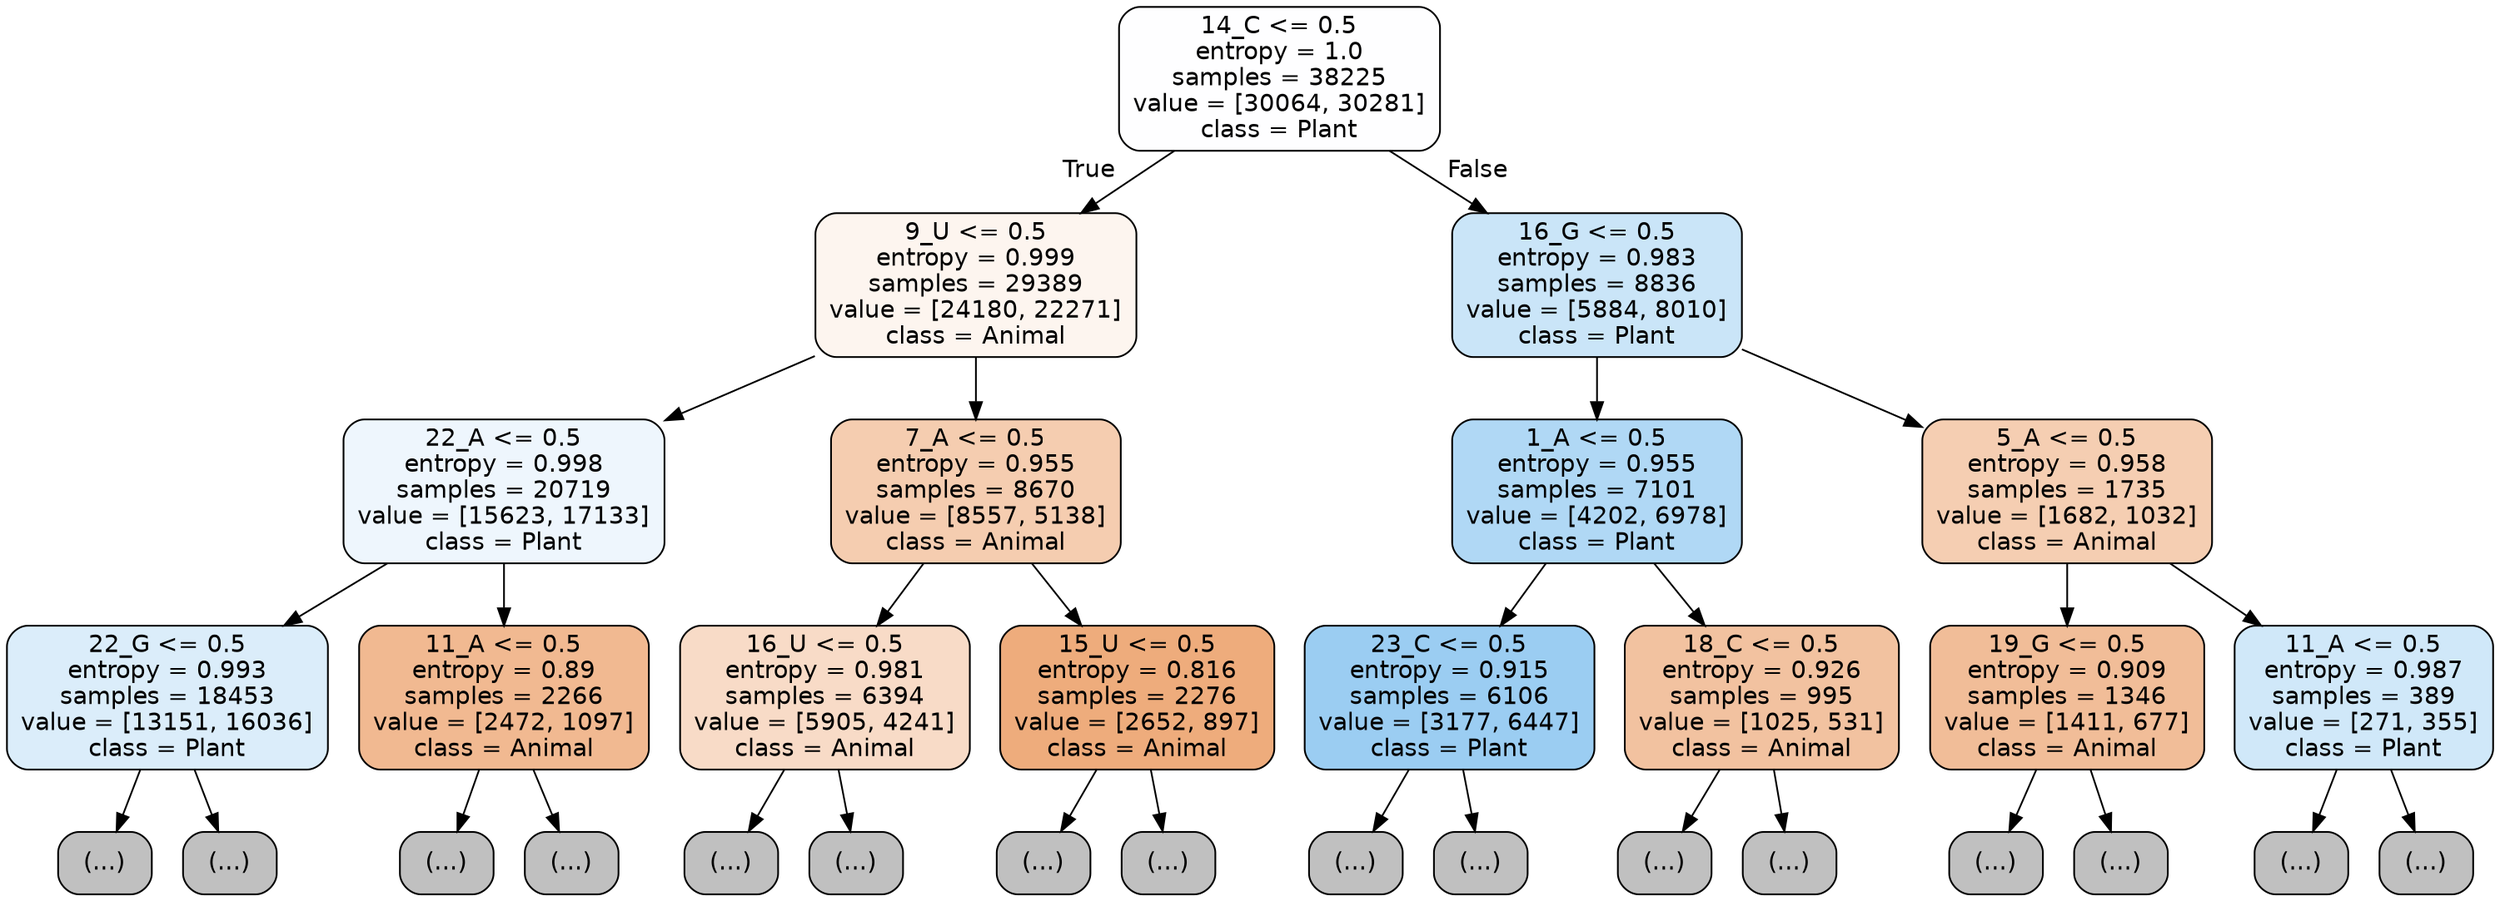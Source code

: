 digraph Tree {
node [shape=box, style="filled, rounded", color="black", fontname="helvetica"] ;
edge [fontname="helvetica"] ;
0 [label="14_C <= 0.5\nentropy = 1.0\nsamples = 38225\nvalue = [30064, 30281]\nclass = Plant", fillcolor="#fefeff"] ;
1 [label="9_U <= 0.5\nentropy = 0.999\nsamples = 29389\nvalue = [24180, 22271]\nclass = Animal", fillcolor="#fdf5ef"] ;
0 -> 1 [labeldistance=2.5, labelangle=45, headlabel="True"] ;
2 [label="22_A <= 0.5\nentropy = 0.998\nsamples = 20719\nvalue = [15623, 17133]\nclass = Plant", fillcolor="#eef6fd"] ;
1 -> 2 ;
3 [label="22_G <= 0.5\nentropy = 0.993\nsamples = 18453\nvalue = [13151, 16036]\nclass = Plant", fillcolor="#dbedfa"] ;
2 -> 3 ;
4 [label="(...)", fillcolor="#C0C0C0"] ;
3 -> 4 ;
7059 [label="(...)", fillcolor="#C0C0C0"] ;
3 -> 7059 ;
8208 [label="11_A <= 0.5\nentropy = 0.89\nsamples = 2266\nvalue = [2472, 1097]\nclass = Animal", fillcolor="#f1b991"] ;
2 -> 8208 ;
8209 [label="(...)", fillcolor="#C0C0C0"] ;
8208 -> 8209 ;
9074 [label="(...)", fillcolor="#C0C0C0"] ;
8208 -> 9074 ;
9351 [label="7_A <= 0.5\nentropy = 0.955\nsamples = 8670\nvalue = [8557, 5138]\nclass = Animal", fillcolor="#f5cdb0"] ;
1 -> 9351 ;
9352 [label="16_U <= 0.5\nentropy = 0.981\nsamples = 6394\nvalue = [5905, 4241]\nclass = Animal", fillcolor="#f8dbc7"] ;
9351 -> 9352 ;
9353 [label="(...)", fillcolor="#C0C0C0"] ;
9352 -> 9353 ;
11356 [label="(...)", fillcolor="#C0C0C0"] ;
9352 -> 11356 ;
12101 [label="15_U <= 0.5\nentropy = 0.816\nsamples = 2276\nvalue = [2652, 897]\nclass = Animal", fillcolor="#eeac7c"] ;
9351 -> 12101 ;
12102 [label="(...)", fillcolor="#C0C0C0"] ;
12101 -> 12102 ;
12817 [label="(...)", fillcolor="#C0C0C0"] ;
12101 -> 12817 ;
13106 [label="16_G <= 0.5\nentropy = 0.983\nsamples = 8836\nvalue = [5884, 8010]\nclass = Plant", fillcolor="#cae5f8"] ;
0 -> 13106 [labeldistance=2.5, labelangle=-45, headlabel="False"] ;
13107 [label="1_A <= 0.5\nentropy = 0.955\nsamples = 7101\nvalue = [4202, 6978]\nclass = Plant", fillcolor="#b0d8f5"] ;
13106 -> 13107 ;
13108 [label="23_C <= 0.5\nentropy = 0.915\nsamples = 6106\nvalue = [3177, 6447]\nclass = Plant", fillcolor="#9bcdf2"] ;
13107 -> 13108 ;
13109 [label="(...)", fillcolor="#C0C0C0"] ;
13108 -> 13109 ;
15050 [label="(...)", fillcolor="#C0C0C0"] ;
13108 -> 15050 ;
15139 [label="18_C <= 0.5\nentropy = 0.926\nsamples = 995\nvalue = [1025, 531]\nclass = Animal", fillcolor="#f2c2a0"] ;
13107 -> 15139 ;
15140 [label="(...)", fillcolor="#C0C0C0"] ;
15139 -> 15140 ;
15545 [label="(...)", fillcolor="#C0C0C0"] ;
15139 -> 15545 ;
15674 [label="5_A <= 0.5\nentropy = 0.958\nsamples = 1735\nvalue = [1682, 1032]\nclass = Animal", fillcolor="#f5ceb2"] ;
13106 -> 15674 ;
15675 [label="19_G <= 0.5\nentropy = 0.909\nsamples = 1346\nvalue = [1411, 677]\nclass = Animal", fillcolor="#f1bd98"] ;
15674 -> 15675 ;
15676 [label="(...)", fillcolor="#C0C0C0"] ;
15675 -> 15676 ;
16195 [label="(...)", fillcolor="#C0C0C0"] ;
15675 -> 16195 ;
16410 [label="11_A <= 0.5\nentropy = 0.987\nsamples = 389\nvalue = [271, 355]\nclass = Plant", fillcolor="#d0e8f9"] ;
15674 -> 16410 ;
16411 [label="(...)", fillcolor="#C0C0C0"] ;
16410 -> 16411 ;
16584 [label="(...)", fillcolor="#C0C0C0"] ;
16410 -> 16584 ;
}